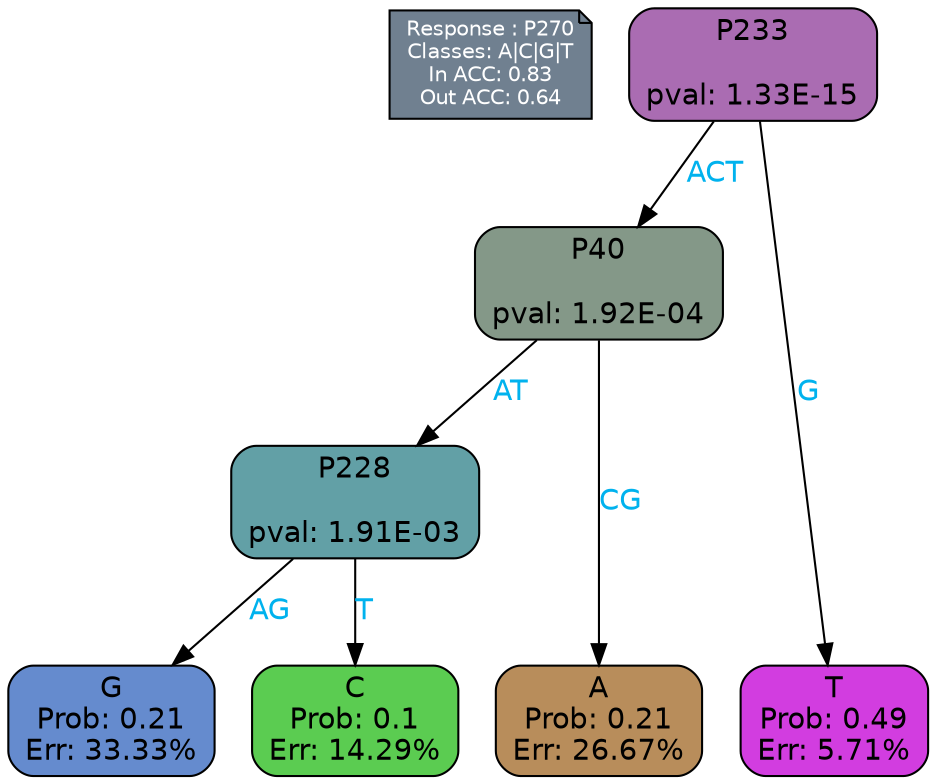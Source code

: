 digraph Tree {
node [shape=box, style="filled, rounded", color="black", fontname=helvetica] ;
graph [ranksep=equally, splines=polylines, bgcolor=transparent, dpi=600] ;
edge [fontname=helvetica] ;
LEGEND [label="Response : P270
Classes: A|C|G|T
In ACC: 0.83
Out ACC: 0.64
",shape=note,align=left,style=filled,fillcolor="slategray",fontcolor="white",fontsize=10];1 [label="P233

pval: 1.33E-15", fillcolor="#aa6cb2"] ;
2 [label="P40

pval: 1.92E-04", fillcolor="#849888"] ;
3 [label="P228

pval: 1.91E-03", fillcolor="#62a0a6"] ;
4 [label="G
Prob: 0.21
Err: 33.33%", fillcolor="#658bce"] ;
5 [label="C
Prob: 0.1
Err: 14.29%", fillcolor="#5bcc51"] ;
6 [label="A
Prob: 0.21
Err: 26.67%", fillcolor="#b88d5b"] ;
7 [label="T
Prob: 0.49
Err: 5.71%", fillcolor="#d23de0"] ;
1 -> 2 [label="ACT",fontcolor=deepskyblue2] ;
1 -> 7 [label="G",fontcolor=deepskyblue2] ;
2 -> 3 [label="AT",fontcolor=deepskyblue2] ;
2 -> 6 [label="CG",fontcolor=deepskyblue2] ;
3 -> 4 [label="AG",fontcolor=deepskyblue2] ;
3 -> 5 [label="T",fontcolor=deepskyblue2] ;
{rank = same; 4;5;6;7;}{rank = same; LEGEND;1;}}